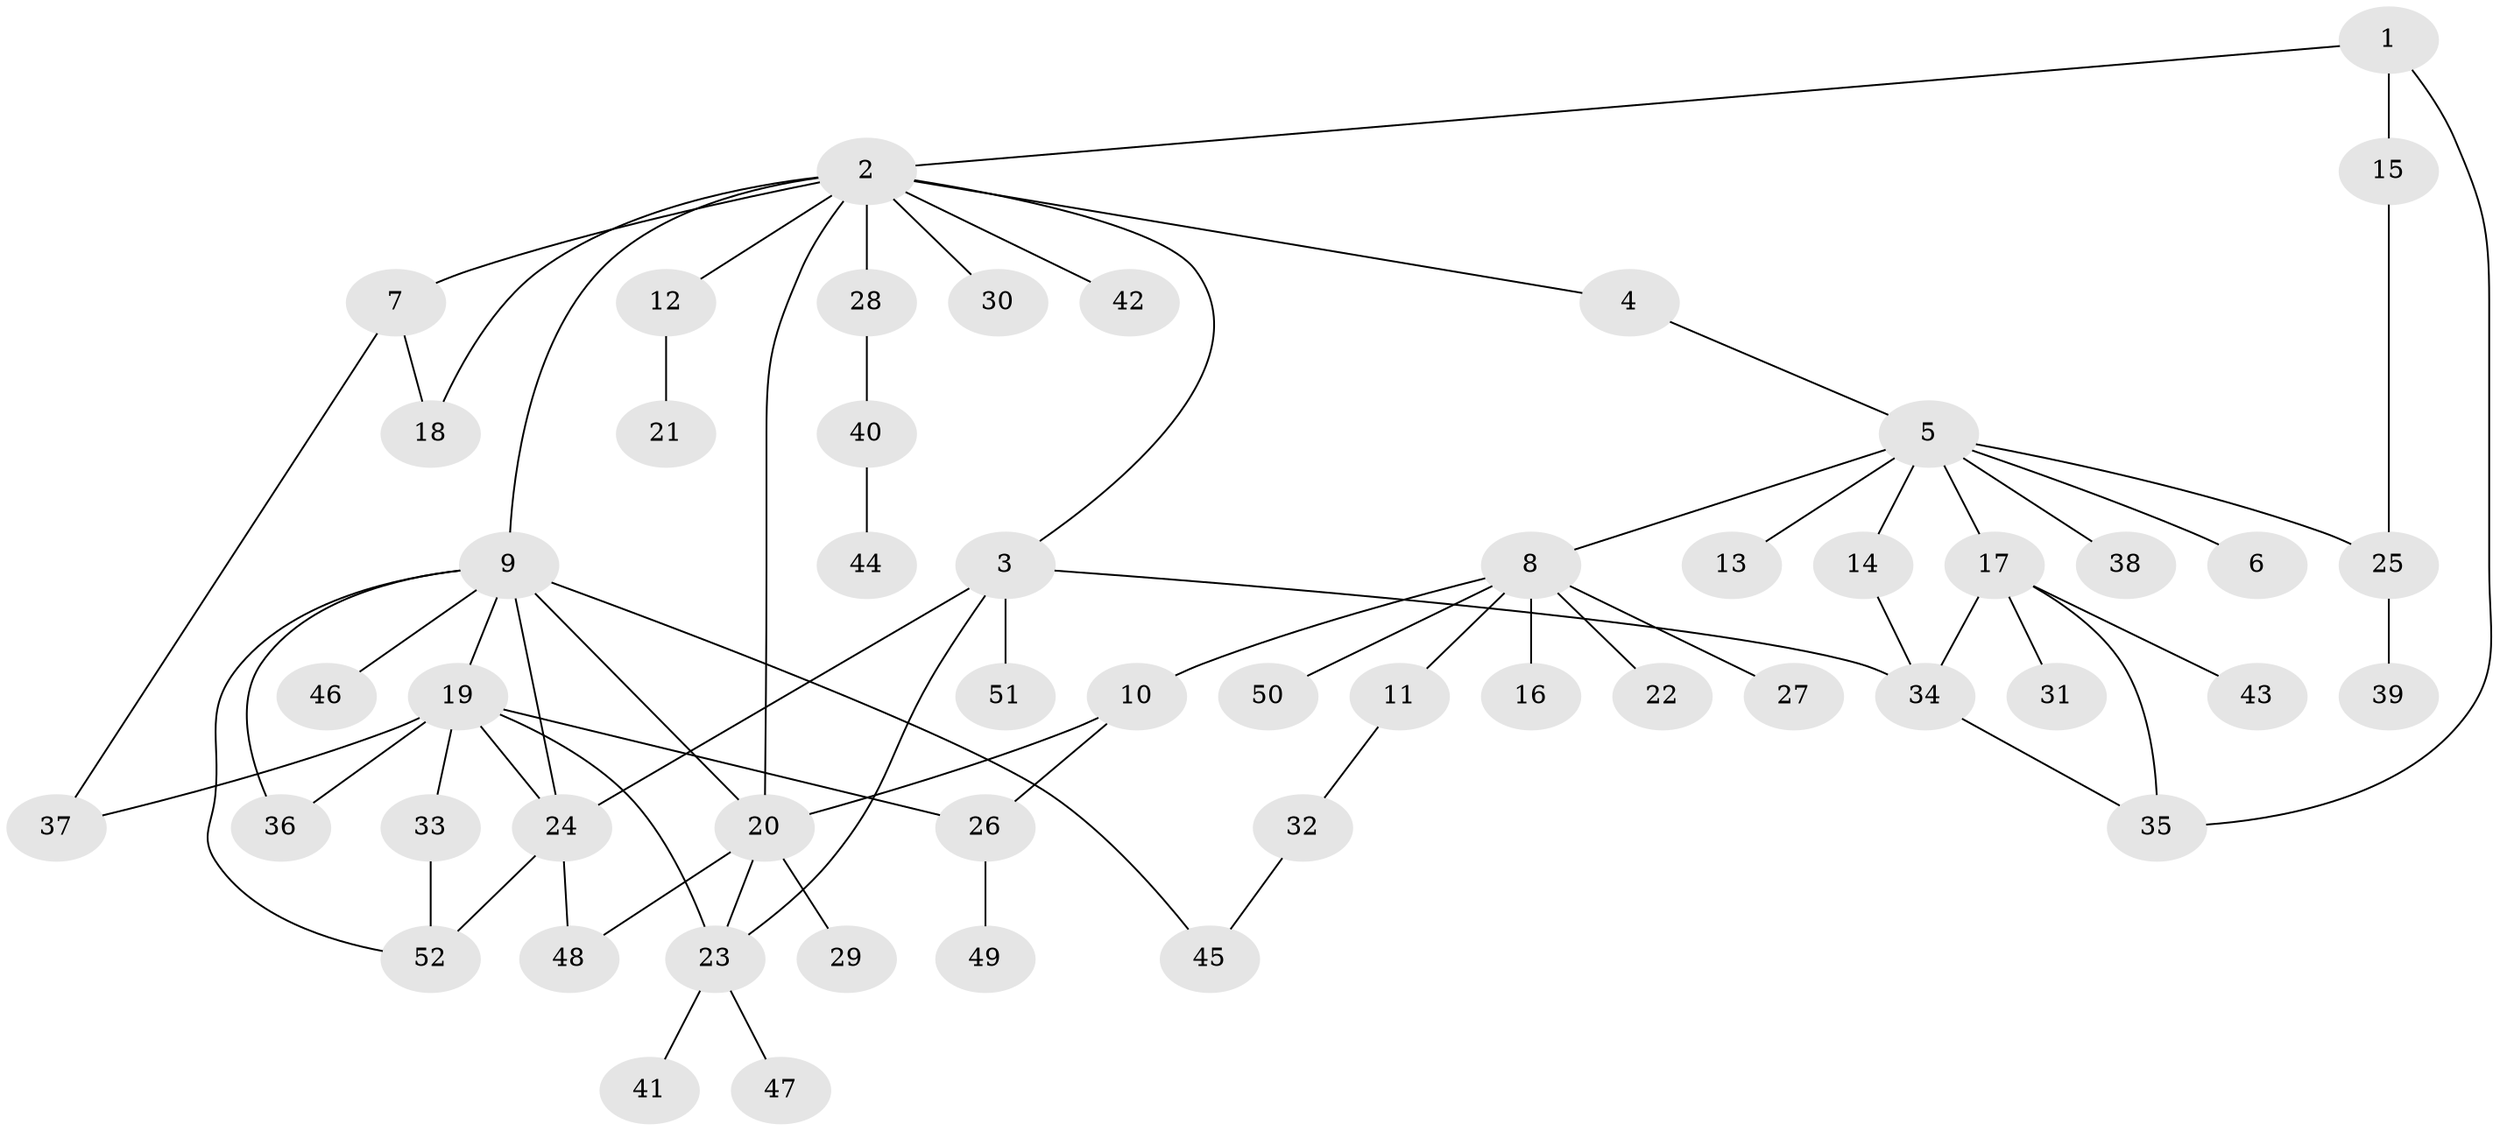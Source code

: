 // coarse degree distribution, {9: 0.05, 5: 0.05, 8: 0.05, 1: 0.4, 2: 0.3, 4: 0.05, 7: 0.05, 3: 0.05}
// Generated by graph-tools (version 1.1) at 2025/17/03/04/25 18:17:59]
// undirected, 52 vertices, 70 edges
graph export_dot {
graph [start="1"]
  node [color=gray90,style=filled];
  1;
  2;
  3;
  4;
  5;
  6;
  7;
  8;
  9;
  10;
  11;
  12;
  13;
  14;
  15;
  16;
  17;
  18;
  19;
  20;
  21;
  22;
  23;
  24;
  25;
  26;
  27;
  28;
  29;
  30;
  31;
  32;
  33;
  34;
  35;
  36;
  37;
  38;
  39;
  40;
  41;
  42;
  43;
  44;
  45;
  46;
  47;
  48;
  49;
  50;
  51;
  52;
  1 -- 2;
  1 -- 15;
  1 -- 35;
  2 -- 3;
  2 -- 4;
  2 -- 7;
  2 -- 9;
  2 -- 12;
  2 -- 18;
  2 -- 20;
  2 -- 28;
  2 -- 30;
  2 -- 42;
  3 -- 23;
  3 -- 24;
  3 -- 34;
  3 -- 51;
  4 -- 5;
  5 -- 6;
  5 -- 8;
  5 -- 13;
  5 -- 14;
  5 -- 17;
  5 -- 25;
  5 -- 38;
  7 -- 18;
  7 -- 37;
  8 -- 10;
  8 -- 11;
  8 -- 16;
  8 -- 22;
  8 -- 27;
  8 -- 50;
  9 -- 19;
  9 -- 20;
  9 -- 24;
  9 -- 36;
  9 -- 45;
  9 -- 46;
  9 -- 52;
  10 -- 20;
  10 -- 26;
  11 -- 32;
  12 -- 21;
  14 -- 34;
  15 -- 25;
  17 -- 31;
  17 -- 34;
  17 -- 35;
  17 -- 43;
  19 -- 23;
  19 -- 24;
  19 -- 26;
  19 -- 33;
  19 -- 36;
  19 -- 37;
  20 -- 23;
  20 -- 29;
  20 -- 48;
  23 -- 41;
  23 -- 47;
  24 -- 48;
  24 -- 52;
  25 -- 39;
  26 -- 49;
  28 -- 40;
  32 -- 45;
  33 -- 52;
  34 -- 35;
  40 -- 44;
}
